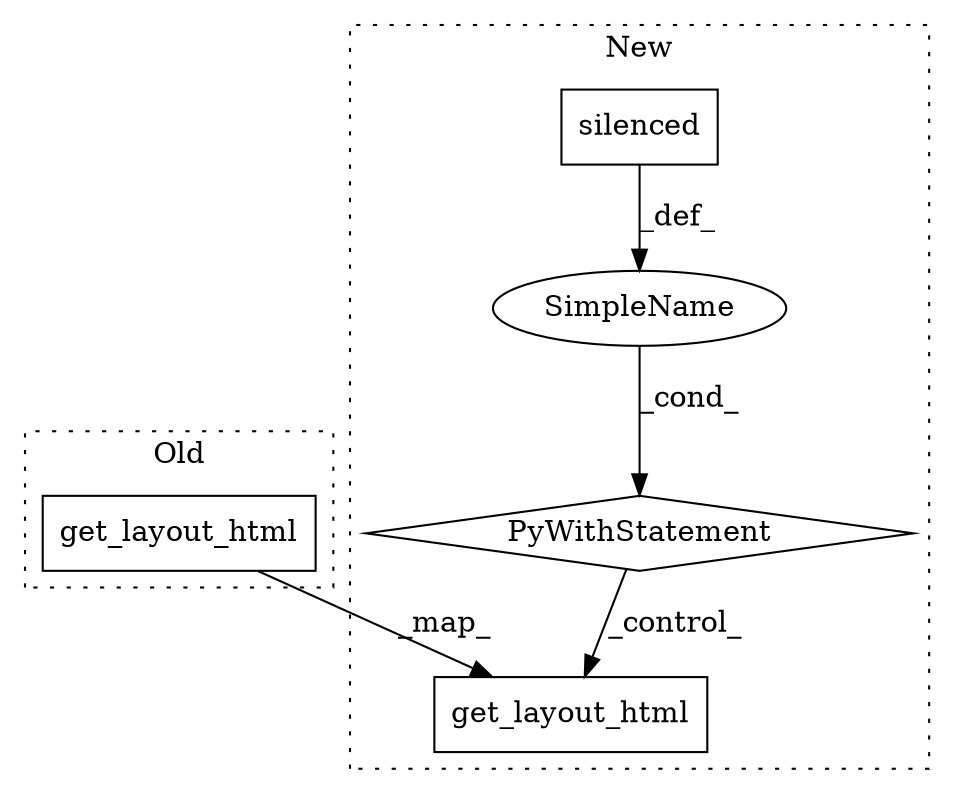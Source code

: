 digraph G {
subgraph cluster0 {
1 [label="get_layout_html" a="32" s="5017,5042" l="16,1" shape="box"];
label = "Old";
style="dotted";
}
subgraph cluster1 {
2 [label="get_layout_html" a="32" s="5674,5699" l="16,1" shape="box"];
3 [label="silenced" a="32" s="5621,5647" l="9,1" shape="box"];
4 [label="SimpleName" a="42" s="" l="" shape="ellipse"];
5 [label="PyWithStatement" a="104" s="5611,5648" l="10,2" shape="diamond"];
label = "New";
style="dotted";
}
1 -> 2 [label="_map_"];
3 -> 4 [label="_def_"];
4 -> 5 [label="_cond_"];
5 -> 2 [label="_control_"];
}